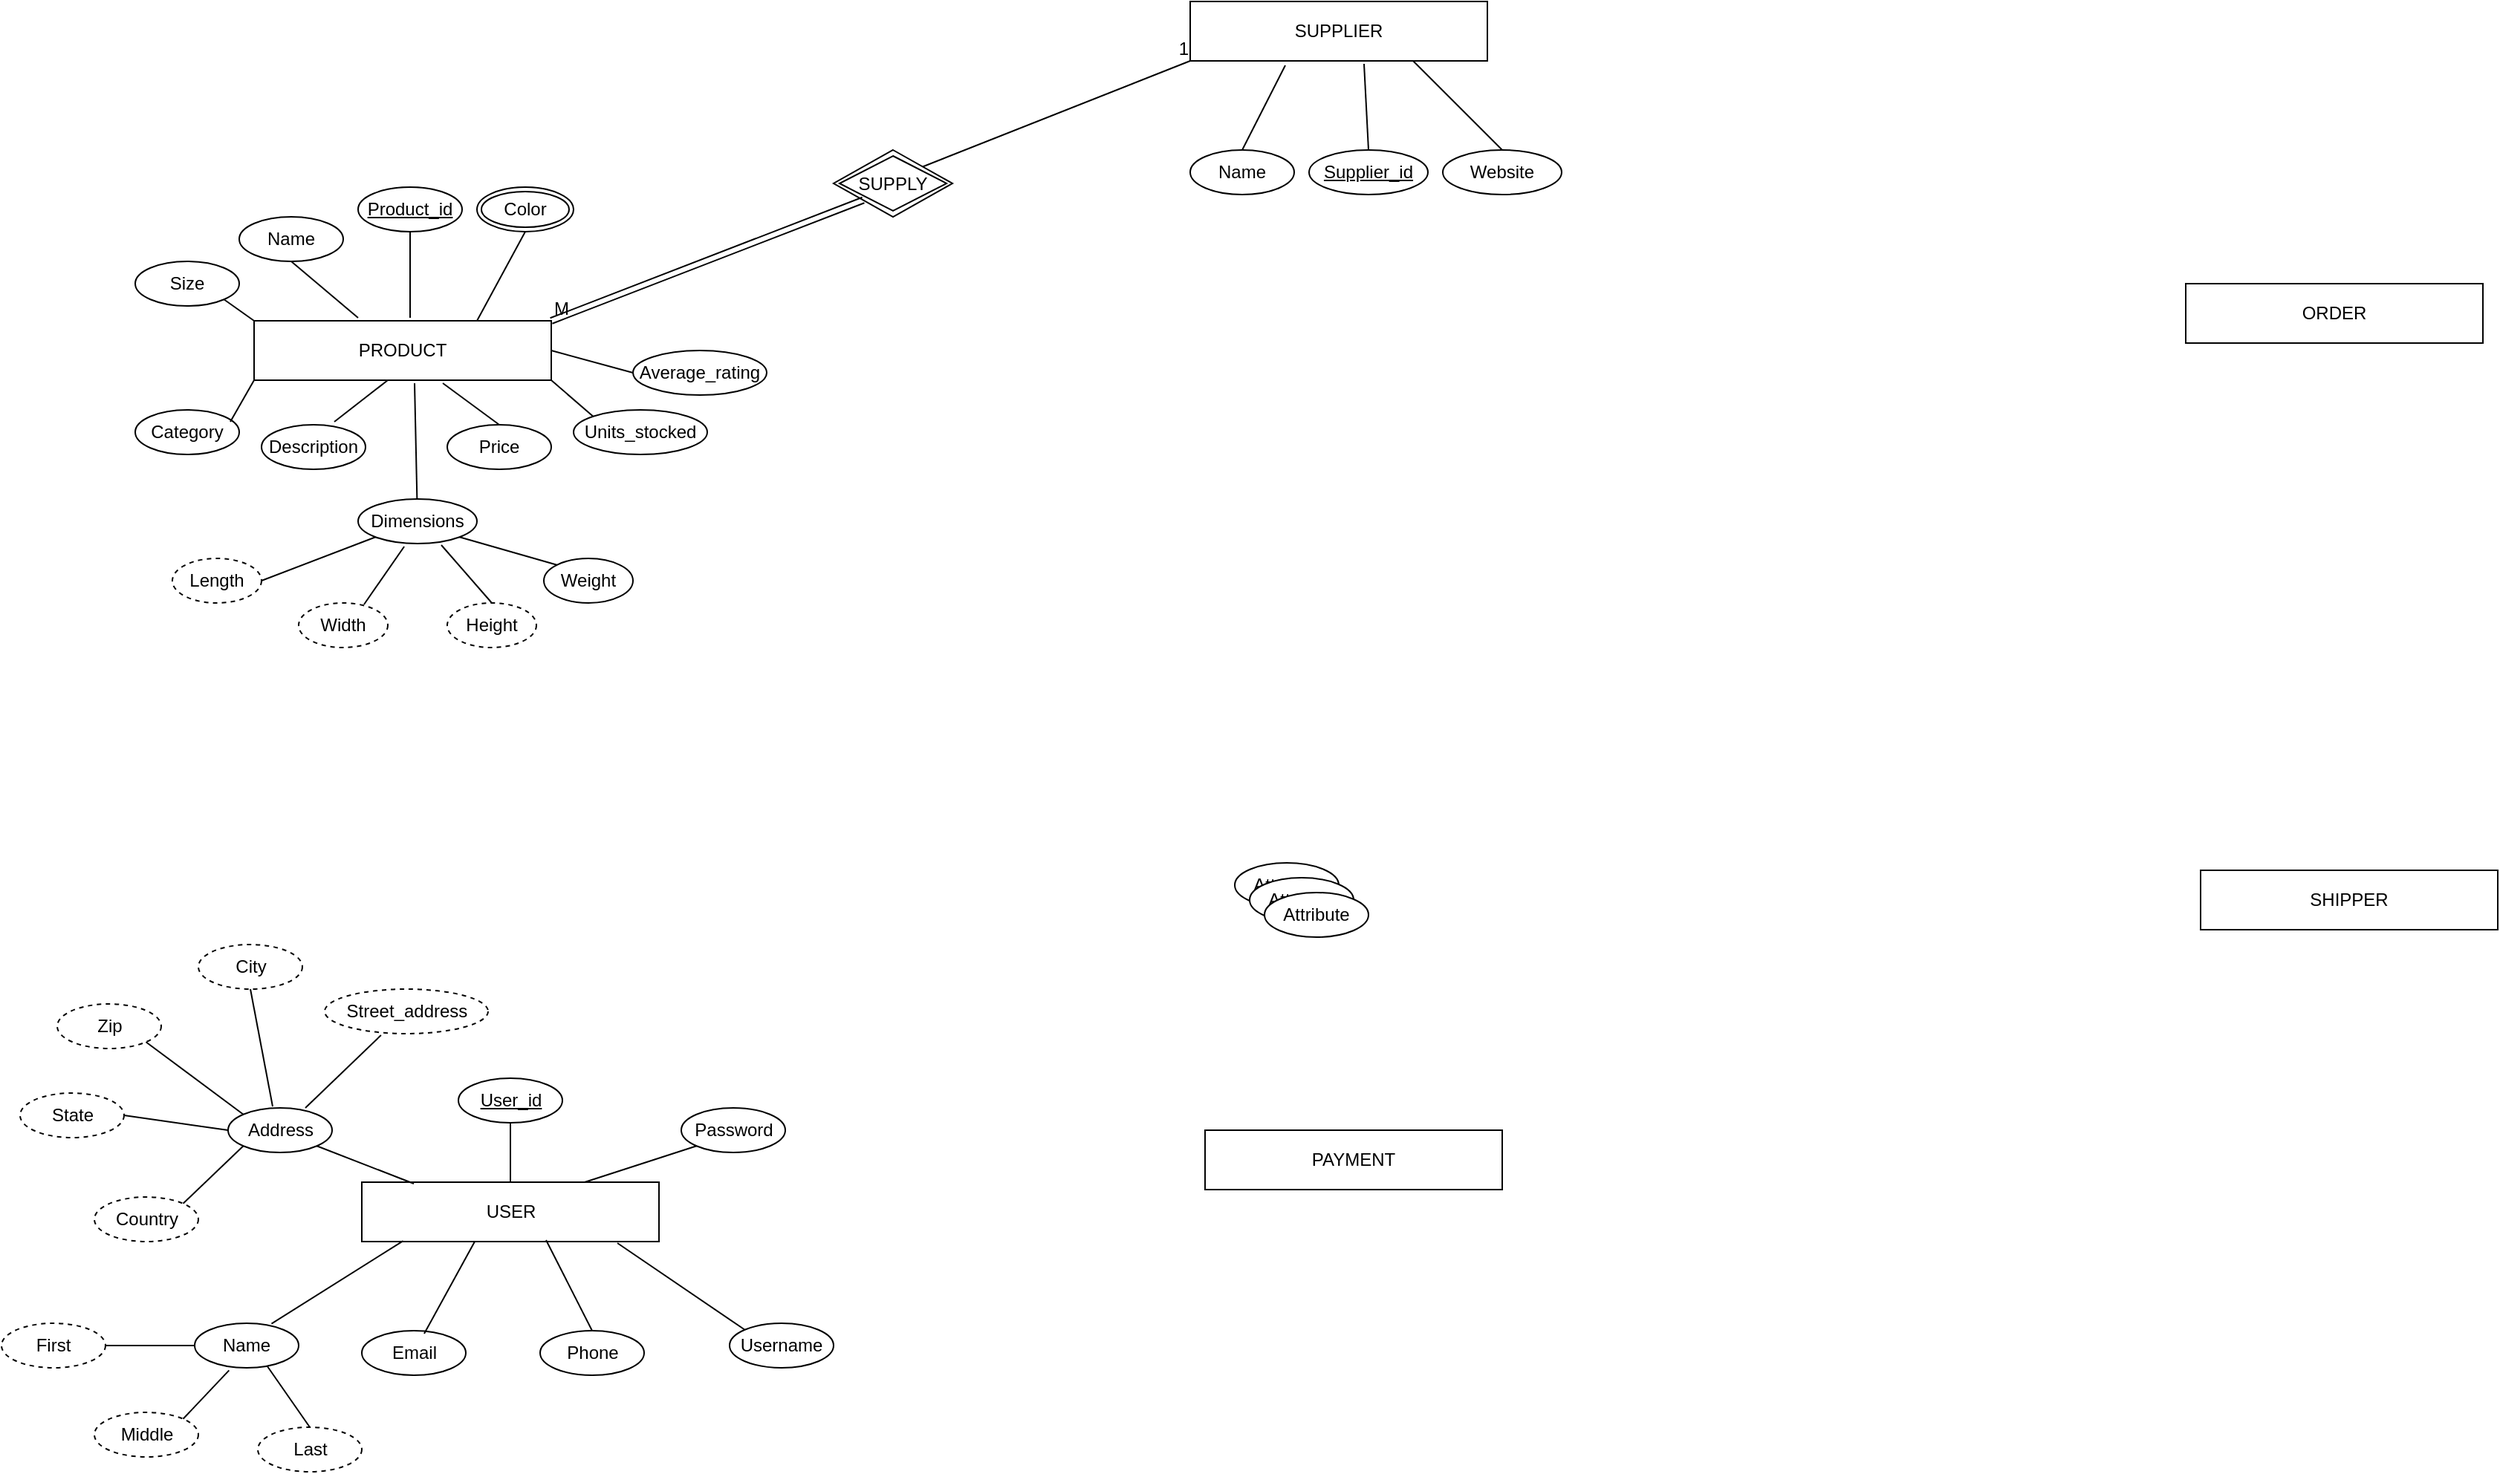 <mxfile version="14.3.2" type="github">
  <diagram id="3i-3SIlNTPq4TQIizfsc" name="Page-1">
    <mxGraphModel dx="2894" dy="774" grid="1" gridSize="10" guides="1" tooltips="1" connect="1" arrows="1" fold="1" page="1" pageScale="1" pageWidth="1200" pageHeight="1920" math="0" shadow="0">
      <root>
        <mxCell id="0" />
        <mxCell id="1" parent="0" />
        <mxCell id="3DuDrnzEsan1U2cVSjnY-1" value="PRODUCT" style="whiteSpace=wrap;html=1;align=center;" vertex="1" parent="1">
          <mxGeometry x="-170" y="295" width="200" height="40" as="geometry" />
        </mxCell>
        <mxCell id="3DuDrnzEsan1U2cVSjnY-2" value="SUPPLIER" style="whiteSpace=wrap;html=1;align=center;" vertex="1" parent="1">
          <mxGeometry x="460" y="80" width="200" height="40" as="geometry" />
        </mxCell>
        <mxCell id="3DuDrnzEsan1U2cVSjnY-3" value="USER" style="whiteSpace=wrap;html=1;align=center;" vertex="1" parent="1">
          <mxGeometry x="-97.5" y="875" width="200" height="40" as="geometry" />
        </mxCell>
        <mxCell id="3DuDrnzEsan1U2cVSjnY-4" value="ORDER" style="whiteSpace=wrap;html=1;align=center;" vertex="1" parent="1">
          <mxGeometry x="1130" y="270" width="200" height="40" as="geometry" />
        </mxCell>
        <mxCell id="3DuDrnzEsan1U2cVSjnY-5" value="PAYMENT" style="whiteSpace=wrap;html=1;align=center;" vertex="1" parent="1">
          <mxGeometry x="470" y="840" width="200" height="40" as="geometry" />
        </mxCell>
        <mxCell id="3DuDrnzEsan1U2cVSjnY-6" value="SHIPPER" style="whiteSpace=wrap;html=1;align=center;" vertex="1" parent="1">
          <mxGeometry x="1140" y="665" width="200" height="40" as="geometry" />
        </mxCell>
        <mxCell id="3DuDrnzEsan1U2cVSjnY-7" value="&lt;u&gt;Product_id&lt;/u&gt;" style="ellipse;whiteSpace=wrap;html=1;align=center;" vertex="1" parent="1">
          <mxGeometry x="-100" y="205" width="70" height="30" as="geometry" />
        </mxCell>
        <mxCell id="3DuDrnzEsan1U2cVSjnY-8" value="Name" style="ellipse;whiteSpace=wrap;html=1;align=center;" vertex="1" parent="1">
          <mxGeometry x="-180" y="225" width="70" height="30" as="geometry" />
        </mxCell>
        <mxCell id="3DuDrnzEsan1U2cVSjnY-9" value="Size" style="ellipse;whiteSpace=wrap;html=1;align=center;" vertex="1" parent="1">
          <mxGeometry x="-250" y="255" width="70" height="30" as="geometry" />
        </mxCell>
        <mxCell id="3DuDrnzEsan1U2cVSjnY-11" value="Units_stocked" style="ellipse;whiteSpace=wrap;html=1;align=center;" vertex="1" parent="1">
          <mxGeometry x="45" y="355" width="90" height="30" as="geometry" />
        </mxCell>
        <mxCell id="3DuDrnzEsan1U2cVSjnY-12" value="Price" style="ellipse;whiteSpace=wrap;html=1;align=center;" vertex="1" parent="1">
          <mxGeometry x="-40" y="365" width="70" height="30" as="geometry" />
        </mxCell>
        <mxCell id="3DuDrnzEsan1U2cVSjnY-13" value="Description" style="ellipse;whiteSpace=wrap;html=1;align=center;" vertex="1" parent="1">
          <mxGeometry x="-165" y="365" width="70" height="30" as="geometry" />
        </mxCell>
        <mxCell id="3DuDrnzEsan1U2cVSjnY-14" value="Category" style="ellipse;whiteSpace=wrap;html=1;align=center;" vertex="1" parent="1">
          <mxGeometry x="-250" y="355" width="70" height="30" as="geometry" />
        </mxCell>
        <mxCell id="3DuDrnzEsan1U2cVSjnY-15" value="Dimensions" style="ellipse;whiteSpace=wrap;html=1;align=center;" vertex="1" parent="1">
          <mxGeometry x="-100" y="415" width="80" height="30" as="geometry" />
        </mxCell>
        <mxCell id="3DuDrnzEsan1U2cVSjnY-27" value="" style="endArrow=none;html=1;rounded=0;entryX=0.5;entryY=1;entryDx=0;entryDy=0;" edge="1" parent="1" target="3DuDrnzEsan1U2cVSjnY-7">
          <mxGeometry relative="1" as="geometry">
            <mxPoint x="-65" y="293" as="sourcePoint" />
            <mxPoint x="310" y="425" as="targetPoint" />
          </mxGeometry>
        </mxCell>
        <mxCell id="3DuDrnzEsan1U2cVSjnY-28" value="" style="endArrow=none;html=1;rounded=0;entryX=0.5;entryY=1;entryDx=0;entryDy=0;" edge="1" parent="1" target="3DuDrnzEsan1U2cVSjnY-8">
          <mxGeometry relative="1" as="geometry">
            <mxPoint x="-100" y="293" as="sourcePoint" />
            <mxPoint x="-134" y="265" as="targetPoint" />
          </mxGeometry>
        </mxCell>
        <mxCell id="3DuDrnzEsan1U2cVSjnY-29" value="" style="endArrow=none;html=1;rounded=0;exitX=0.5;exitY=0;exitDx=0;exitDy=0;" edge="1" parent="1" source="3DuDrnzEsan1U2cVSjnY-12">
          <mxGeometry relative="1" as="geometry">
            <mxPoint x="-43" y="365" as="sourcePoint" />
            <mxPoint x="-43" y="337" as="targetPoint" />
          </mxGeometry>
        </mxCell>
        <mxCell id="3DuDrnzEsan1U2cVSjnY-30" value="" style="endArrow=none;html=1;rounded=0;entryX=0;entryY=1;entryDx=0;entryDy=0;exitX=0.945;exitY=-0.05;exitDx=0;exitDy=0;exitPerimeter=0;" edge="1" parent="1" target="3DuDrnzEsan1U2cVSjnY-1">
          <mxGeometry relative="1" as="geometry">
            <mxPoint x="-186" y="363" as="sourcePoint" />
            <mxPoint x="-150" y="335" as="targetPoint" />
          </mxGeometry>
        </mxCell>
        <mxCell id="3DuDrnzEsan1U2cVSjnY-31" value="" style="endArrow=none;html=1;rounded=0;entryX=0.5;entryY=1;entryDx=0;entryDy=0;exitX=0.945;exitY=-0.05;exitDx=0;exitDy=0;exitPerimeter=0;" edge="1" parent="1">
          <mxGeometry relative="1" as="geometry">
            <mxPoint x="-116" y="363" as="sourcePoint" />
            <mxPoint x="-80" y="335" as="targetPoint" />
          </mxGeometry>
        </mxCell>
        <mxCell id="3DuDrnzEsan1U2cVSjnY-32" value="" style="endArrow=none;html=1;rounded=0;entryX=0.5;entryY=1;entryDx=0;entryDy=0;exitX=0.75;exitY=0;exitDx=0;exitDy=0;" edge="1" parent="1" source="3DuDrnzEsan1U2cVSjnY-1" target="3DuDrnzEsan1U2cVSjnY-47">
          <mxGeometry relative="1" as="geometry">
            <mxPoint x="-65" y="293" as="sourcePoint" />
            <mxPoint x="-25" y="265" as="targetPoint" />
          </mxGeometry>
        </mxCell>
        <mxCell id="3DuDrnzEsan1U2cVSjnY-33" value="" style="endArrow=none;html=1;rounded=0;entryX=0;entryY=0;entryDx=0;entryDy=0;exitX=1;exitY=1;exitDx=0;exitDy=0;" edge="1" parent="1" source="3DuDrnzEsan1U2cVSjnY-1" target="3DuDrnzEsan1U2cVSjnY-11">
          <mxGeometry relative="1" as="geometry">
            <mxPoint x="79" y="353" as="sourcePoint" />
            <mxPoint x="41.96" y="368" as="targetPoint" />
          </mxGeometry>
        </mxCell>
        <mxCell id="3DuDrnzEsan1U2cVSjnY-34" value="" style="endArrow=none;html=1;rounded=0;entryX=1;entryY=1;entryDx=0;entryDy=0;exitX=0;exitY=0;exitDx=0;exitDy=0;" edge="1" parent="1" source="3DuDrnzEsan1U2cVSjnY-1" target="3DuDrnzEsan1U2cVSjnY-9">
          <mxGeometry relative="1" as="geometry">
            <mxPoint x="-160" y="293" as="sourcePoint" />
            <mxPoint x="-185" y="265" as="targetPoint" />
          </mxGeometry>
        </mxCell>
        <mxCell id="3DuDrnzEsan1U2cVSjnY-36" value="" style="endArrow=none;html=1;rounded=0;exitX=0.54;exitY=1.05;exitDx=0;exitDy=0;exitPerimeter=0;" edge="1" parent="1" source="3DuDrnzEsan1U2cVSjnY-1" target="3DuDrnzEsan1U2cVSjnY-15">
          <mxGeometry relative="1" as="geometry">
            <mxPoint x="-40" y="495" as="sourcePoint" />
            <mxPoint x="120" y="495" as="targetPoint" />
          </mxGeometry>
        </mxCell>
        <mxCell id="3DuDrnzEsan1U2cVSjnY-37" value="Height" style="ellipse;whiteSpace=wrap;html=1;align=center;dashed=1;" vertex="1" parent="1">
          <mxGeometry x="-40" y="485" width="60" height="30" as="geometry" />
        </mxCell>
        <mxCell id="3DuDrnzEsan1U2cVSjnY-39" value="Width" style="ellipse;whiteSpace=wrap;html=1;align=center;dashed=1;" vertex="1" parent="1">
          <mxGeometry x="-140" y="485" width="60" height="30" as="geometry" />
        </mxCell>
        <mxCell id="3DuDrnzEsan1U2cVSjnY-40" value="Weight" style="ellipse;whiteSpace=wrap;html=1;align=center;" vertex="1" parent="1">
          <mxGeometry x="25" y="455" width="60" height="30" as="geometry" />
        </mxCell>
        <mxCell id="3DuDrnzEsan1U2cVSjnY-41" value="" style="endArrow=none;html=1;rounded=0;entryX=1;entryY=1;entryDx=0;entryDy=0;exitX=0;exitY=0;exitDx=0;exitDy=0;" edge="1" parent="1" source="3DuDrnzEsan1U2cVSjnY-40" target="3DuDrnzEsan1U2cVSjnY-15">
          <mxGeometry relative="1" as="geometry">
            <mxPoint x="10" y="535" as="sourcePoint" />
            <mxPoint x="170" y="535" as="targetPoint" />
          </mxGeometry>
        </mxCell>
        <mxCell id="3DuDrnzEsan1U2cVSjnY-42" value="" style="endArrow=none;html=1;rounded=0;entryX=0.7;entryY=1.033;entryDx=0;entryDy=0;exitX=0.5;exitY=0;exitDx=0;exitDy=0;entryPerimeter=0;" edge="1" parent="1" source="3DuDrnzEsan1U2cVSjnY-37" target="3DuDrnzEsan1U2cVSjnY-15">
          <mxGeometry relative="1" as="geometry">
            <mxPoint x="-70" y="495" as="sourcePoint" />
            <mxPoint x="200" y="565" as="targetPoint" />
          </mxGeometry>
        </mxCell>
        <mxCell id="3DuDrnzEsan1U2cVSjnY-43" value="" style="endArrow=none;html=1;rounded=0;exitX=0.733;exitY=0.033;exitDx=0;exitDy=0;entryX=0.388;entryY=1.067;entryDx=0;entryDy=0;entryPerimeter=0;exitPerimeter=0;" edge="1" parent="1" source="3DuDrnzEsan1U2cVSjnY-39" target="3DuDrnzEsan1U2cVSjnY-15">
          <mxGeometry relative="1" as="geometry">
            <mxPoint x="170" y="445" as="sourcePoint" />
            <mxPoint x="330" y="445" as="targetPoint" />
          </mxGeometry>
        </mxCell>
        <mxCell id="3DuDrnzEsan1U2cVSjnY-44" value="Length" style="ellipse;whiteSpace=wrap;html=1;align=center;dashed=1;" vertex="1" parent="1">
          <mxGeometry x="-225" y="455" width="60" height="30" as="geometry" />
        </mxCell>
        <mxCell id="3DuDrnzEsan1U2cVSjnY-45" value="" style="endArrow=none;html=1;rounded=0;exitX=1;exitY=0.5;exitDx=0;exitDy=0;entryX=0;entryY=1;entryDx=0;entryDy=0;" edge="1" parent="1" source="3DuDrnzEsan1U2cVSjnY-44" target="3DuDrnzEsan1U2cVSjnY-15">
          <mxGeometry relative="1" as="geometry">
            <mxPoint x="150" y="425" as="sourcePoint" />
            <mxPoint x="310" y="425" as="targetPoint" />
          </mxGeometry>
        </mxCell>
        <mxCell id="3DuDrnzEsan1U2cVSjnY-47" value="Color" style="ellipse;shape=doubleEllipse;margin=3;whiteSpace=wrap;html=1;align=center;" vertex="1" parent="1">
          <mxGeometry x="-20" y="205" width="65" height="30" as="geometry" />
        </mxCell>
        <mxCell id="3DuDrnzEsan1U2cVSjnY-48" value="Average_rating" style="ellipse;whiteSpace=wrap;html=1;align=center;" vertex="1" parent="1">
          <mxGeometry x="85" y="315" width="90" height="30" as="geometry" />
        </mxCell>
        <mxCell id="3DuDrnzEsan1U2cVSjnY-49" value="" style="endArrow=none;html=1;rounded=0;entryX=0;entryY=0.5;entryDx=0;entryDy=0;exitX=1;exitY=0.5;exitDx=0;exitDy=0;" edge="1" parent="1" source="3DuDrnzEsan1U2cVSjnY-1" target="3DuDrnzEsan1U2cVSjnY-48">
          <mxGeometry relative="1" as="geometry">
            <mxPoint x="205" y="385" as="sourcePoint" />
            <mxPoint x="148.18" y="279.393" as="targetPoint" />
          </mxGeometry>
        </mxCell>
        <mxCell id="3DuDrnzEsan1U2cVSjnY-50" value="Supplier_id" style="ellipse;whiteSpace=wrap;html=1;align=center;fontStyle=4;" vertex="1" parent="1">
          <mxGeometry x="540" y="180" width="80" height="30" as="geometry" />
        </mxCell>
        <mxCell id="3DuDrnzEsan1U2cVSjnY-51" value="Name" style="ellipse;whiteSpace=wrap;html=1;align=center;" vertex="1" parent="1">
          <mxGeometry x="460" y="180" width="70" height="30" as="geometry" />
        </mxCell>
        <mxCell id="3DuDrnzEsan1U2cVSjnY-52" value="Website" style="ellipse;whiteSpace=wrap;html=1;align=center;" vertex="1" parent="1">
          <mxGeometry x="630" y="180" width="80" height="30" as="geometry" />
        </mxCell>
        <mxCell id="3DuDrnzEsan1U2cVSjnY-53" value="" style="endArrow=none;html=1;rounded=0;entryX=0.32;entryY=1.075;entryDx=0;entryDy=0;entryPerimeter=0;exitX=0.5;exitY=0;exitDx=0;exitDy=0;" edge="1" parent="1" source="3DuDrnzEsan1U2cVSjnY-51" target="3DuDrnzEsan1U2cVSjnY-2">
          <mxGeometry relative="1" as="geometry">
            <mxPoint x="420" y="319" as="sourcePoint" />
            <mxPoint x="580" y="319" as="targetPoint" />
          </mxGeometry>
        </mxCell>
        <mxCell id="3DuDrnzEsan1U2cVSjnY-54" value="" style="endArrow=none;html=1;rounded=0;entryX=0.585;entryY=1.05;entryDx=0;entryDy=0;exitX=0.5;exitY=0;exitDx=0;exitDy=0;entryPerimeter=0;" edge="1" parent="1" source="3DuDrnzEsan1U2cVSjnY-50" target="3DuDrnzEsan1U2cVSjnY-2">
          <mxGeometry relative="1" as="geometry">
            <mxPoint x="430" y="329" as="sourcePoint" />
            <mxPoint x="590" y="329" as="targetPoint" />
          </mxGeometry>
        </mxCell>
        <mxCell id="3DuDrnzEsan1U2cVSjnY-55" value="" style="endArrow=none;html=1;rounded=0;exitX=0.5;exitY=0;exitDx=0;exitDy=0;entryX=0.75;entryY=1;entryDx=0;entryDy=0;" edge="1" parent="1" source="3DuDrnzEsan1U2cVSjnY-52" target="3DuDrnzEsan1U2cVSjnY-2">
          <mxGeometry relative="1" as="geometry">
            <mxPoint x="440" y="339" as="sourcePoint" />
            <mxPoint x="640" y="121" as="targetPoint" />
          </mxGeometry>
        </mxCell>
        <mxCell id="3DuDrnzEsan1U2cVSjnY-56" value="SUPPLY" style="shape=rhombus;double=1;perimeter=rhombusPerimeter;whiteSpace=wrap;html=1;align=center;" vertex="1" parent="1">
          <mxGeometry x="220" y="180" width="80" height="45" as="geometry" />
        </mxCell>
        <mxCell id="3DuDrnzEsan1U2cVSjnY-62" value="" style="endArrow=none;html=1;rounded=0;entryX=0;entryY=1;entryDx=0;entryDy=0;exitX=1;exitY=0;exitDx=0;exitDy=0;" edge="1" parent="1" source="3DuDrnzEsan1U2cVSjnY-56" target="3DuDrnzEsan1U2cVSjnY-2">
          <mxGeometry relative="1" as="geometry">
            <mxPoint x="460" y="320" as="sourcePoint" />
            <mxPoint x="620" y="320" as="targetPoint" />
            <Array as="points" />
          </mxGeometry>
        </mxCell>
        <mxCell id="3DuDrnzEsan1U2cVSjnY-63" value="1" style="resizable=0;html=1;align=right;verticalAlign=bottom;" connectable="0" vertex="1" parent="3DuDrnzEsan1U2cVSjnY-62">
          <mxGeometry x="1" relative="1" as="geometry" />
        </mxCell>
        <mxCell id="3DuDrnzEsan1U2cVSjnY-64" value="" style="shape=link;html=1;rounded=0;entryX=0;entryY=1;entryDx=0;entryDy=0;exitX=1;exitY=0;exitDx=0;exitDy=0;" edge="1" parent="1" source="3DuDrnzEsan1U2cVSjnY-1" target="3DuDrnzEsan1U2cVSjnY-56">
          <mxGeometry relative="1" as="geometry">
            <mxPoint x="15" y="275" as="sourcePoint" />
            <mxPoint x="365" y="335" as="targetPoint" />
            <Array as="points" />
          </mxGeometry>
        </mxCell>
        <mxCell id="3DuDrnzEsan1U2cVSjnY-65" value="M" style="resizable=0;html=1;align=left;verticalAlign=bottom;" connectable="0" vertex="1" parent="3DuDrnzEsan1U2cVSjnY-64">
          <mxGeometry x="-1" relative="1" as="geometry" />
        </mxCell>
        <mxCell id="3DuDrnzEsan1U2cVSjnY-66" value="" style="resizable=0;html=1;align=right;verticalAlign=bottom;" connectable="0" vertex="1" parent="3DuDrnzEsan1U2cVSjnY-64">
          <mxGeometry x="1" relative="1" as="geometry" />
        </mxCell>
        <mxCell id="3DuDrnzEsan1U2cVSjnY-68" value="Attribute" style="ellipse;whiteSpace=wrap;html=1;align=center;" vertex="1" parent="1">
          <mxGeometry x="490" y="660" width="70" height="30" as="geometry" />
        </mxCell>
        <mxCell id="3DuDrnzEsan1U2cVSjnY-69" value="Attribute" style="ellipse;whiteSpace=wrap;html=1;align=center;" vertex="1" parent="1">
          <mxGeometry x="500" y="670" width="70" height="30" as="geometry" />
        </mxCell>
        <mxCell id="3DuDrnzEsan1U2cVSjnY-70" value="Attribute" style="ellipse;whiteSpace=wrap;html=1;align=center;" vertex="1" parent="1">
          <mxGeometry x="510" y="680" width="70" height="30" as="geometry" />
        </mxCell>
        <mxCell id="3DuDrnzEsan1U2cVSjnY-71" value="Password" style="ellipse;whiteSpace=wrap;html=1;align=center;" vertex="1" parent="1">
          <mxGeometry x="117.5" y="825" width="70" height="30" as="geometry" />
        </mxCell>
        <mxCell id="3DuDrnzEsan1U2cVSjnY-72" value="Username" style="ellipse;whiteSpace=wrap;html=1;align=center;" vertex="1" parent="1">
          <mxGeometry x="150" y="970" width="70" height="30" as="geometry" />
        </mxCell>
        <mxCell id="3DuDrnzEsan1U2cVSjnY-73" value="Email" style="ellipse;whiteSpace=wrap;html=1;align=center;" vertex="1" parent="1">
          <mxGeometry x="-97.5" y="975" width="70" height="30" as="geometry" />
        </mxCell>
        <mxCell id="3DuDrnzEsan1U2cVSjnY-74" value="Phone" style="ellipse;whiteSpace=wrap;html=1;align=center;" vertex="1" parent="1">
          <mxGeometry x="22.5" y="975" width="70" height="30" as="geometry" />
        </mxCell>
        <mxCell id="3DuDrnzEsan1U2cVSjnY-75" value="Address" style="ellipse;whiteSpace=wrap;html=1;align=center;" vertex="1" parent="1">
          <mxGeometry x="-187.5" y="825" width="70" height="30" as="geometry" />
        </mxCell>
        <mxCell id="3DuDrnzEsan1U2cVSjnY-76" value="Name" style="ellipse;whiteSpace=wrap;html=1;align=center;" vertex="1" parent="1">
          <mxGeometry x="-210" y="970" width="70" height="30" as="geometry" />
        </mxCell>
        <mxCell id="3DuDrnzEsan1U2cVSjnY-77" value="&lt;u&gt;User_id&lt;/u&gt;" style="ellipse;whiteSpace=wrap;html=1;align=center;" vertex="1" parent="1">
          <mxGeometry x="-32.5" y="805" width="70" height="30" as="geometry" />
        </mxCell>
        <mxCell id="3DuDrnzEsan1U2cVSjnY-78" value="Country" style="ellipse;whiteSpace=wrap;html=1;align=center;dashed=1;" vertex="1" parent="1">
          <mxGeometry x="-277.5" y="885" width="70" height="30" as="geometry" />
        </mxCell>
        <mxCell id="3DuDrnzEsan1U2cVSjnY-79" value="Zip" style="ellipse;whiteSpace=wrap;html=1;align=center;dashed=1;" vertex="1" parent="1">
          <mxGeometry x="-302.5" y="755" width="70" height="30" as="geometry" />
        </mxCell>
        <mxCell id="3DuDrnzEsan1U2cVSjnY-80" value="State" style="ellipse;whiteSpace=wrap;html=1;align=center;dashed=1;" vertex="1" parent="1">
          <mxGeometry x="-327.5" y="815" width="70" height="30" as="geometry" />
        </mxCell>
        <mxCell id="3DuDrnzEsan1U2cVSjnY-81" value="City" style="ellipse;whiteSpace=wrap;html=1;align=center;dashed=1;" vertex="1" parent="1">
          <mxGeometry x="-207.5" y="715" width="70" height="30" as="geometry" />
        </mxCell>
        <mxCell id="3DuDrnzEsan1U2cVSjnY-82" value="Street_address" style="ellipse;whiteSpace=wrap;html=1;align=center;dashed=1;" vertex="1" parent="1">
          <mxGeometry x="-122.5" y="745" width="110" height="30" as="geometry" />
        </mxCell>
        <mxCell id="3DuDrnzEsan1U2cVSjnY-85" value="" style="endArrow=none;html=1;rounded=0;exitX=0.743;exitY=0;exitDx=0;exitDy=0;exitPerimeter=0;entryX=0.345;entryY=1.033;entryDx=0;entryDy=0;entryPerimeter=0;" edge="1" parent="1" source="3DuDrnzEsan1U2cVSjnY-75" target="3DuDrnzEsan1U2cVSjnY-82">
          <mxGeometry relative="1" as="geometry">
            <mxPoint x="2.5" y="785" as="sourcePoint" />
            <mxPoint x="162.5" y="785" as="targetPoint" />
          </mxGeometry>
        </mxCell>
        <mxCell id="3DuDrnzEsan1U2cVSjnY-86" value="" style="endArrow=none;html=1;rounded=0;entryX=0.5;entryY=1;entryDx=0;entryDy=0;" edge="1" parent="1" target="3DuDrnzEsan1U2cVSjnY-81">
          <mxGeometry relative="1" as="geometry">
            <mxPoint x="-157.5" y="824" as="sourcePoint" />
            <mxPoint x="-156.56" y="775" as="targetPoint" />
          </mxGeometry>
        </mxCell>
        <mxCell id="3DuDrnzEsan1U2cVSjnY-87" value="" style="endArrow=none;html=1;rounded=0;exitX=0;exitY=0;exitDx=0;exitDy=0;entryX=1;entryY=1;entryDx=0;entryDy=0;" edge="1" parent="1" source="3DuDrnzEsan1U2cVSjnY-75" target="3DuDrnzEsan1U2cVSjnY-79">
          <mxGeometry relative="1" as="geometry">
            <mxPoint x="-115.49" y="845" as="sourcePoint" />
            <mxPoint x="-64.55" y="795.99" as="targetPoint" />
          </mxGeometry>
        </mxCell>
        <mxCell id="3DuDrnzEsan1U2cVSjnY-88" value="" style="endArrow=none;html=1;rounded=0;exitX=0;exitY=0.5;exitDx=0;exitDy=0;entryX=1;entryY=0.5;entryDx=0;entryDy=0;" edge="1" parent="1" source="3DuDrnzEsan1U2cVSjnY-75" target="3DuDrnzEsan1U2cVSjnY-80">
          <mxGeometry relative="1" as="geometry">
            <mxPoint x="-105.49" y="855" as="sourcePoint" />
            <mxPoint x="-54.55" y="805.99" as="targetPoint" />
          </mxGeometry>
        </mxCell>
        <mxCell id="3DuDrnzEsan1U2cVSjnY-89" value="" style="endArrow=none;html=1;rounded=0;exitX=1;exitY=0;exitDx=0;exitDy=0;entryX=0;entryY=1;entryDx=0;entryDy=0;" edge="1" parent="1" source="3DuDrnzEsan1U2cVSjnY-78" target="3DuDrnzEsan1U2cVSjnY-75">
          <mxGeometry relative="1" as="geometry">
            <mxPoint x="-95.49" y="865" as="sourcePoint" />
            <mxPoint x="-44.55" y="815.99" as="targetPoint" />
          </mxGeometry>
        </mxCell>
        <mxCell id="3DuDrnzEsan1U2cVSjnY-91" value="" style="endArrow=none;html=1;rounded=0;exitX=0.5;exitY=1;exitDx=0;exitDy=0;entryX=0.5;entryY=0;entryDx=0;entryDy=0;" edge="1" parent="1" source="3DuDrnzEsan1U2cVSjnY-77" target="3DuDrnzEsan1U2cVSjnY-3">
          <mxGeometry relative="1" as="geometry">
            <mxPoint x="2.5" y="785" as="sourcePoint" />
            <mxPoint x="162.5" y="785" as="targetPoint" />
          </mxGeometry>
        </mxCell>
        <mxCell id="3DuDrnzEsan1U2cVSjnY-92" value="" style="endArrow=none;html=1;rounded=0;exitX=0;exitY=1;exitDx=0;exitDy=0;entryX=0.75;entryY=0;entryDx=0;entryDy=0;" edge="1" parent="1" source="3DuDrnzEsan1U2cVSjnY-71" target="3DuDrnzEsan1U2cVSjnY-3">
          <mxGeometry relative="1" as="geometry">
            <mxPoint x="12.5" y="845" as="sourcePoint" />
            <mxPoint x="12.5" y="885" as="targetPoint" />
          </mxGeometry>
        </mxCell>
        <mxCell id="3DuDrnzEsan1U2cVSjnY-93" value="" style="endArrow=none;html=1;rounded=0;exitX=0.739;exitY=0.01;exitDx=0;exitDy=0;entryX=0.139;entryY=0.989;entryDx=0;entryDy=0;entryPerimeter=0;exitPerimeter=0;" edge="1" parent="1" source="3DuDrnzEsan1U2cVSjnY-76" target="3DuDrnzEsan1U2cVSjnY-3">
          <mxGeometry relative="1" as="geometry">
            <mxPoint x="22.5" y="855" as="sourcePoint" />
            <mxPoint x="22.5" y="895" as="targetPoint" />
          </mxGeometry>
        </mxCell>
        <mxCell id="3DuDrnzEsan1U2cVSjnY-94" value="" style="endArrow=none;html=1;rounded=0;exitX=0.62;exitY=0.975;exitDx=0;exitDy=0;entryX=0.5;entryY=0;entryDx=0;entryDy=0;exitPerimeter=0;" edge="1" parent="1" source="3DuDrnzEsan1U2cVSjnY-3" target="3DuDrnzEsan1U2cVSjnY-74">
          <mxGeometry relative="1" as="geometry">
            <mxPoint x="32.5" y="865" as="sourcePoint" />
            <mxPoint x="32.5" y="905" as="targetPoint" />
          </mxGeometry>
        </mxCell>
        <mxCell id="3DuDrnzEsan1U2cVSjnY-95" value="" style="endArrow=none;html=1;rounded=0;exitX=0.38;exitY=1;exitDx=0;exitDy=0;entryX=0.6;entryY=0.067;entryDx=0;entryDy=0;entryPerimeter=0;exitPerimeter=0;" edge="1" parent="1" source="3DuDrnzEsan1U2cVSjnY-3" target="3DuDrnzEsan1U2cVSjnY-73">
          <mxGeometry relative="1" as="geometry">
            <mxPoint x="42.5" y="875" as="sourcePoint" />
            <mxPoint x="42.5" y="915" as="targetPoint" />
          </mxGeometry>
        </mxCell>
        <mxCell id="3DuDrnzEsan1U2cVSjnY-96" value="" style="endArrow=none;html=1;rounded=0;exitX=0.86;exitY=1.025;exitDx=0;exitDy=0;entryX=0;entryY=0;entryDx=0;entryDy=0;exitPerimeter=0;" edge="1" parent="1" source="3DuDrnzEsan1U2cVSjnY-3" target="3DuDrnzEsan1U2cVSjnY-72">
          <mxGeometry relative="1" as="geometry">
            <mxPoint x="52.5" y="885" as="sourcePoint" />
            <mxPoint x="52.5" y="925" as="targetPoint" />
          </mxGeometry>
        </mxCell>
        <mxCell id="3DuDrnzEsan1U2cVSjnY-97" value="" style="endArrow=none;html=1;rounded=0;exitX=0.175;exitY=0.025;exitDx=0;exitDy=0;entryX=1;entryY=1;entryDx=0;entryDy=0;exitPerimeter=0;" edge="1" parent="1" source="3DuDrnzEsan1U2cVSjnY-3" target="3DuDrnzEsan1U2cVSjnY-75">
          <mxGeometry relative="1" as="geometry">
            <mxPoint x="62.5" y="895" as="sourcePoint" />
            <mxPoint x="62.5" y="935" as="targetPoint" />
          </mxGeometry>
        </mxCell>
        <mxCell id="3DuDrnzEsan1U2cVSjnY-98" value="Last" style="ellipse;whiteSpace=wrap;html=1;align=center;dashed=1;" vertex="1" parent="1">
          <mxGeometry x="-167.5" y="1040" width="70" height="30" as="geometry" />
        </mxCell>
        <mxCell id="3DuDrnzEsan1U2cVSjnY-100" value="Middle" style="ellipse;whiteSpace=wrap;html=1;align=center;dashed=1;" vertex="1" parent="1">
          <mxGeometry x="-277.5" y="1030" width="70" height="30" as="geometry" />
        </mxCell>
        <mxCell id="3DuDrnzEsan1U2cVSjnY-101" value="First" style="ellipse;whiteSpace=wrap;html=1;align=center;dashed=1;" vertex="1" parent="1">
          <mxGeometry x="-340" y="970" width="70" height="30" as="geometry" />
        </mxCell>
        <mxCell id="3DuDrnzEsan1U2cVSjnY-102" value="" style="endArrow=none;html=1;rounded=0;exitX=1;exitY=0.5;exitDx=0;exitDy=0;entryX=0;entryY=0.5;entryDx=0;entryDy=0;" edge="1" parent="1" source="3DuDrnzEsan1U2cVSjnY-101" target="3DuDrnzEsan1U2cVSjnY-76">
          <mxGeometry relative="1" as="geometry">
            <mxPoint x="310" y="880" as="sourcePoint" />
            <mxPoint x="470" y="880" as="targetPoint" />
          </mxGeometry>
        </mxCell>
        <mxCell id="3DuDrnzEsan1U2cVSjnY-103" value="" style="endArrow=none;html=1;rounded=0;exitX=1;exitY=0;exitDx=0;exitDy=0;entryX=0.331;entryY=1.057;entryDx=0;entryDy=0;entryPerimeter=0;" edge="1" parent="1" source="3DuDrnzEsan1U2cVSjnY-100" target="3DuDrnzEsan1U2cVSjnY-76">
          <mxGeometry relative="1" as="geometry">
            <mxPoint x="-260.0" y="995" as="sourcePoint" />
            <mxPoint x="-230" y="1160" as="targetPoint" />
          </mxGeometry>
        </mxCell>
        <mxCell id="3DuDrnzEsan1U2cVSjnY-104" value="" style="endArrow=none;html=1;rounded=0;entryX=0.5;entryY=0;entryDx=0;entryDy=0;exitX=0.698;exitY=0.962;exitDx=0;exitDy=0;exitPerimeter=0;" edge="1" parent="1" source="3DuDrnzEsan1U2cVSjnY-76" target="3DuDrnzEsan1U2cVSjnY-98">
          <mxGeometry relative="1" as="geometry">
            <mxPoint x="-250.0" y="1005" as="sourcePoint" />
            <mxPoint x="-190" y="1005" as="targetPoint" />
          </mxGeometry>
        </mxCell>
      </root>
    </mxGraphModel>
  </diagram>
</mxfile>
